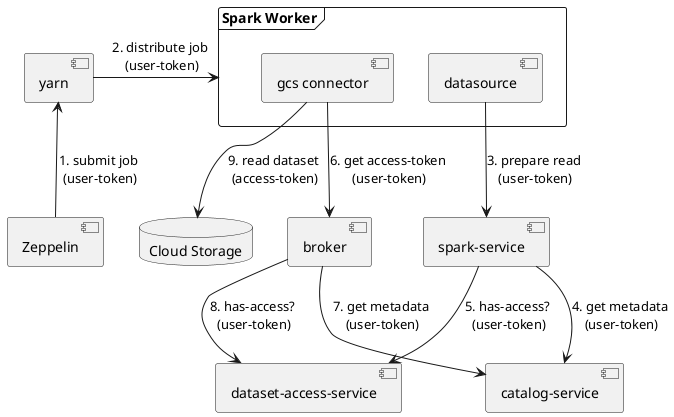 @startuml

[yarn] as yarn
[Zeppelin] as zeppelin
[dataset-access-service] as da_s
[catalog-service] as catalog
[spark-service] as sp_s
[broker] as broker
database "Cloud Storage" as gcs {
}
frame "Spark Worker" as worker {
  [datasource] as datasource
  [gcs connector] as gcs_connector
}

zeppelin -u-> yarn : 1. submit job\n (user-token)
yarn -> worker : 2. distribute job\n (user-token)
datasource --> sp_s : 3. prepare read\n (user-token)
sp_s --> catalog : 4. get metadata\n (user-token)
sp_s --> da_s : 5. has-access?\n (user-token)
gcs_connector --> broker : 6. get access-token\n (user-token)
broker --> catalog : 7. get metadata\n (user-token)
broker --> da_s : 8. has-access?\n (user-token)
gcs_connector --> gcs : 9. read dataset\n (access-token)


@enduml
